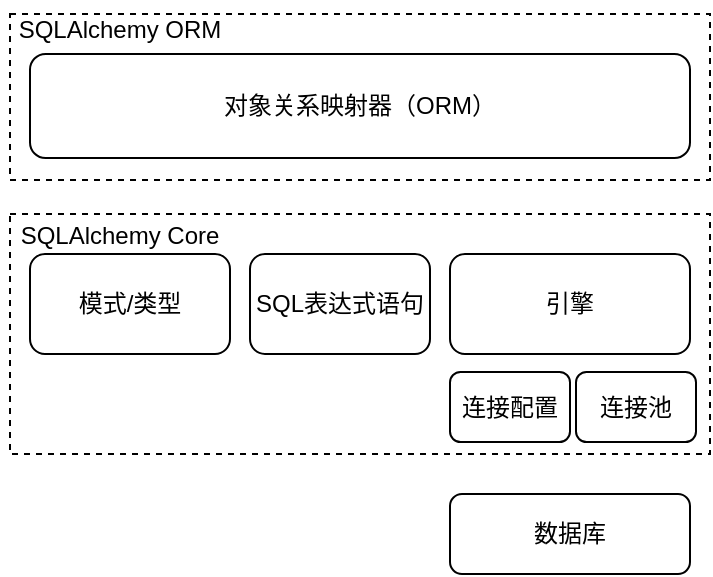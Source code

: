 <mxfile version="20.8.23" type="github">
  <diagram name="第 1 页" id="HbQ3u2ZMkalEOJgq2OQj">
    <mxGraphModel dx="872" dy="559" grid="1" gridSize="10" guides="1" tooltips="1" connect="1" arrows="1" fold="1" page="1" pageScale="1" pageWidth="827" pageHeight="1169" math="0" shadow="0">
      <root>
        <mxCell id="0" />
        <mxCell id="1" parent="0" />
        <mxCell id="1QjS9B5IPrSfoES4D203-9" value="" style="rounded=0;whiteSpace=wrap;html=1;dashed=1;" vertex="1" parent="1">
          <mxGeometry x="300" y="150" width="350" height="120" as="geometry" />
        </mxCell>
        <mxCell id="1QjS9B5IPrSfoES4D203-8" value="" style="rounded=0;whiteSpace=wrap;html=1;dashed=1;" vertex="1" parent="1">
          <mxGeometry x="300" y="50" width="350" height="83" as="geometry" />
        </mxCell>
        <mxCell id="1QjS9B5IPrSfoES4D203-2" value="对象关系映射器（ORM）" style="rounded=1;whiteSpace=wrap;html=1;" vertex="1" parent="1">
          <mxGeometry x="310" y="70" width="330" height="52" as="geometry" />
        </mxCell>
        <mxCell id="1QjS9B5IPrSfoES4D203-3" value="模式/类型" style="rounded=1;whiteSpace=wrap;html=1;" vertex="1" parent="1">
          <mxGeometry x="310" y="170" width="100" height="50" as="geometry" />
        </mxCell>
        <mxCell id="1QjS9B5IPrSfoES4D203-4" value="SQL表达式语句" style="rounded=1;whiteSpace=wrap;html=1;" vertex="1" parent="1">
          <mxGeometry x="420" y="170" width="90" height="50" as="geometry" />
        </mxCell>
        <mxCell id="1QjS9B5IPrSfoES4D203-5" value="引擎" style="rounded=1;whiteSpace=wrap;html=1;" vertex="1" parent="1">
          <mxGeometry x="520" y="170" width="120" height="50" as="geometry" />
        </mxCell>
        <mxCell id="1QjS9B5IPrSfoES4D203-6" value="连接池" style="rounded=1;whiteSpace=wrap;html=1;" vertex="1" parent="1">
          <mxGeometry x="583" y="229" width="60" height="35" as="geometry" />
        </mxCell>
        <mxCell id="1QjS9B5IPrSfoES4D203-7" value="连接配置" style="rounded=1;whiteSpace=wrap;html=1;" vertex="1" parent="1">
          <mxGeometry x="520" y="229" width="60" height="35" as="geometry" />
        </mxCell>
        <mxCell id="1QjS9B5IPrSfoES4D203-10" value="SQLAlchemy Core" style="text;html=1;strokeColor=none;fillColor=none;align=center;verticalAlign=middle;whiteSpace=wrap;rounded=0;" vertex="1" parent="1">
          <mxGeometry x="295" y="146" width="120" height="30" as="geometry" />
        </mxCell>
        <mxCell id="1QjS9B5IPrSfoES4D203-11" value="SQLAlchemy ORM" style="text;html=1;strokeColor=none;fillColor=none;align=center;verticalAlign=middle;whiteSpace=wrap;rounded=0;" vertex="1" parent="1">
          <mxGeometry x="295" y="43" width="120" height="30" as="geometry" />
        </mxCell>
        <mxCell id="1QjS9B5IPrSfoES4D203-12" value="数据库" style="rounded=1;whiteSpace=wrap;html=1;" vertex="1" parent="1">
          <mxGeometry x="520" y="290" width="120" height="40" as="geometry" />
        </mxCell>
      </root>
    </mxGraphModel>
  </diagram>
</mxfile>
